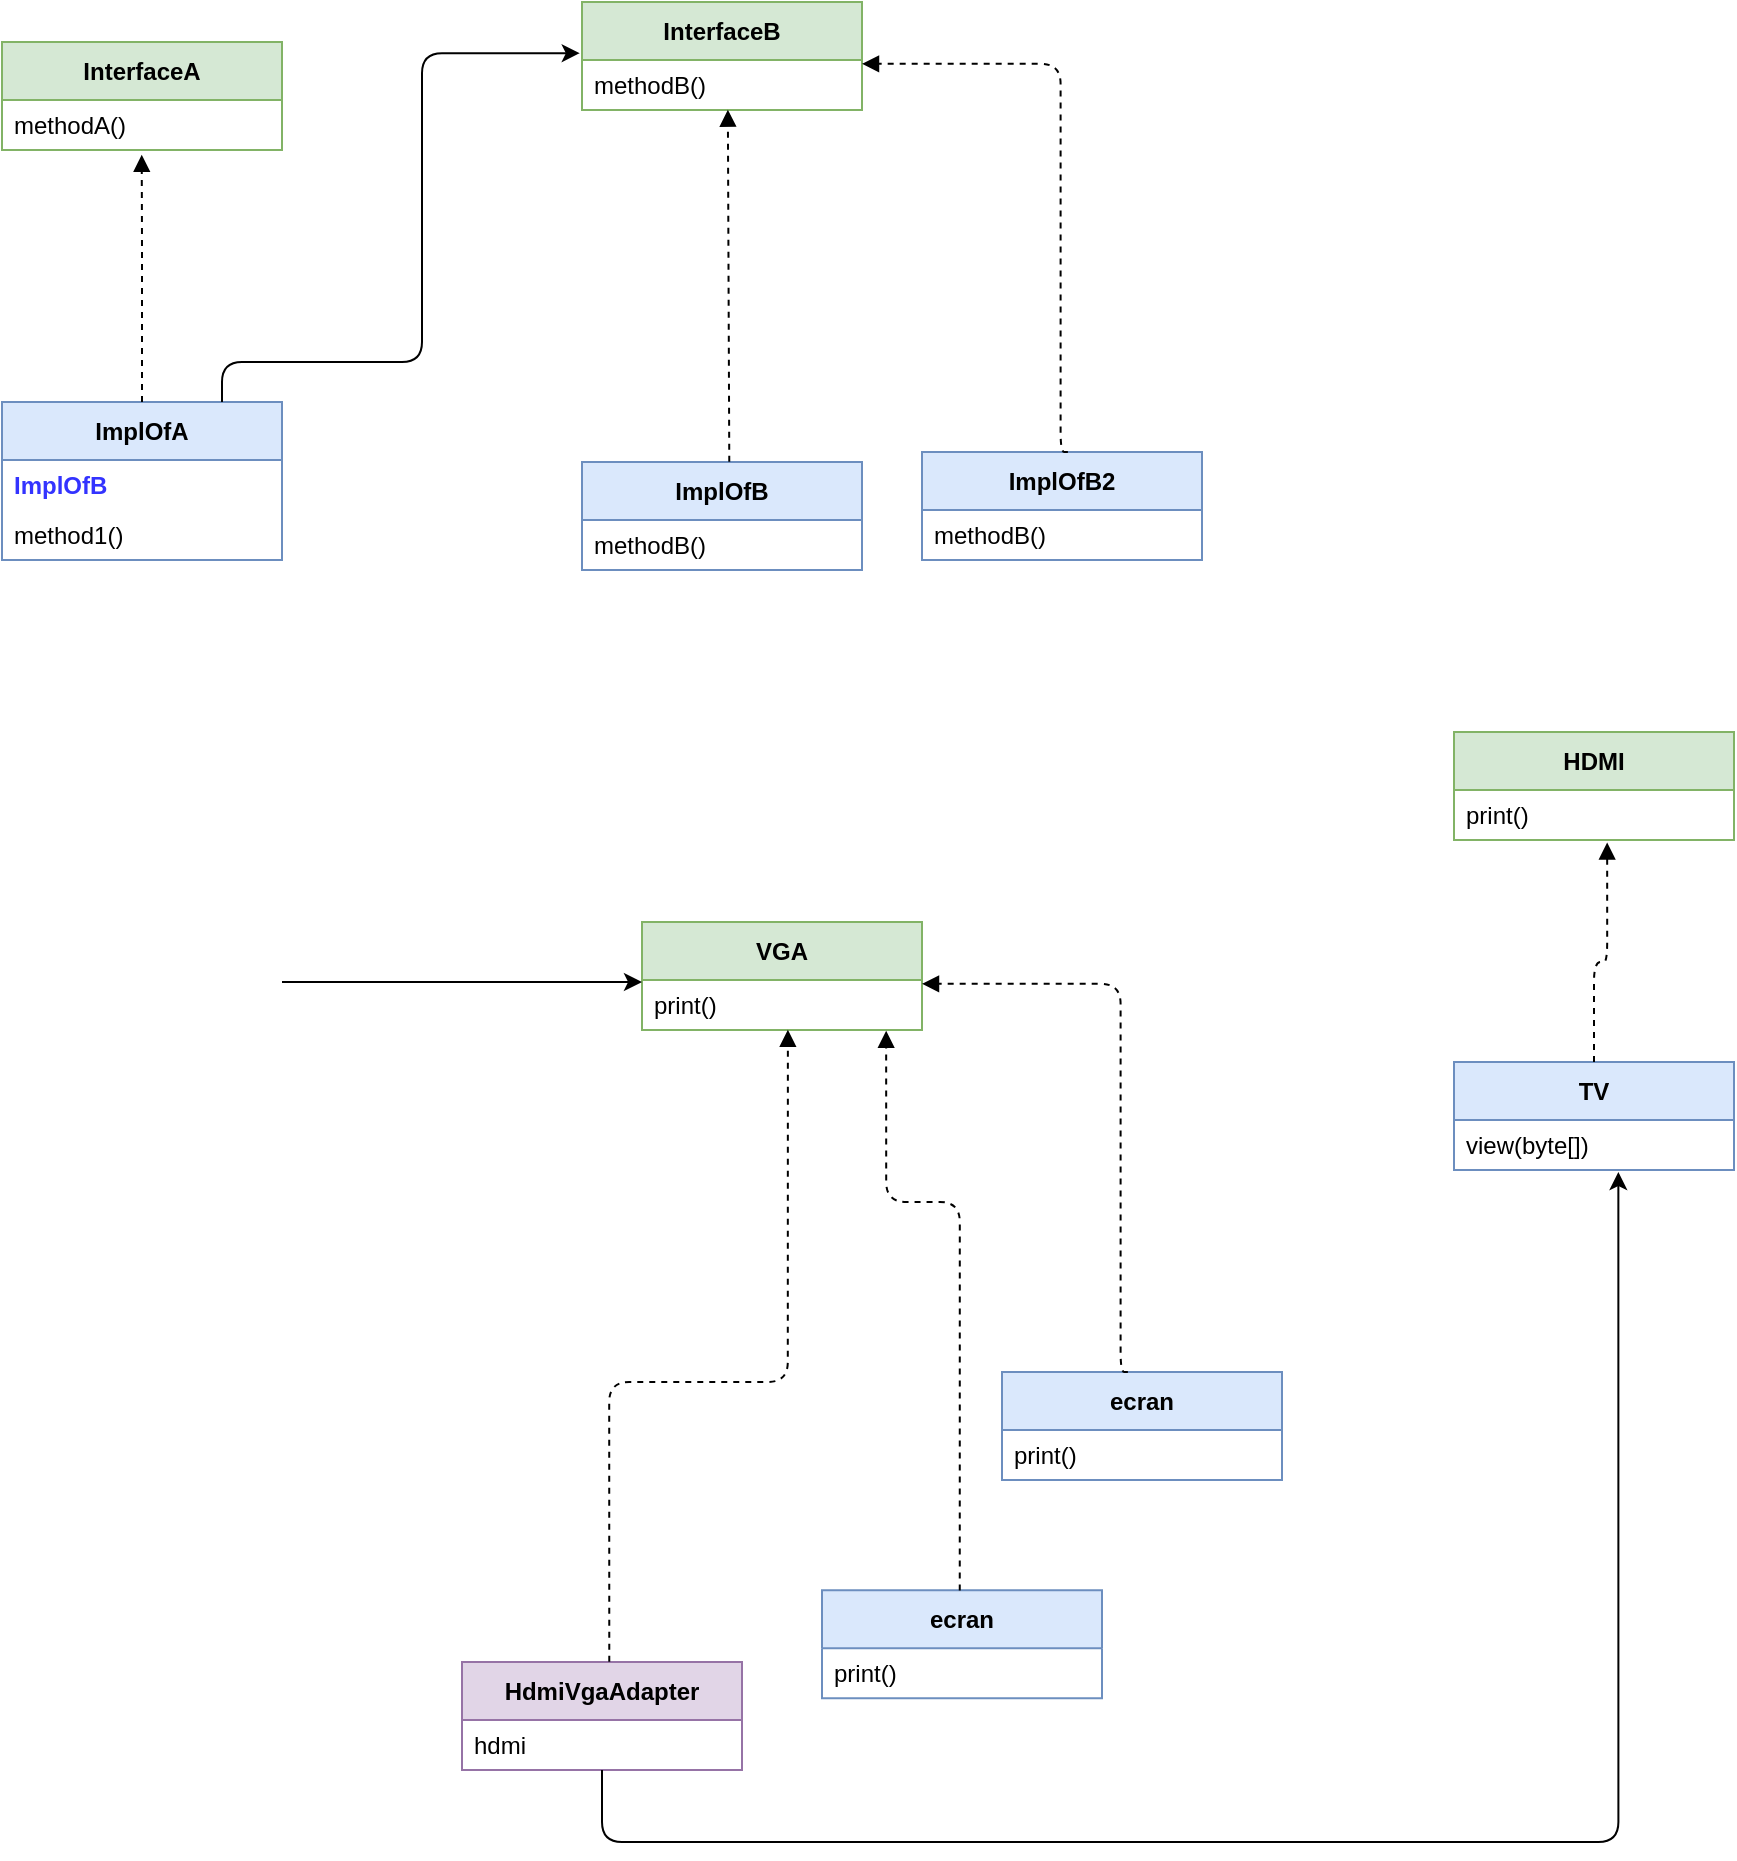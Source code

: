 <mxfile>
    <diagram id="0HWX5iXqImh3SFeTGTyk" name="Page-1">
        <mxGraphModel dx="581" dy="593" grid="1" gridSize="10" guides="1" tooltips="1" connect="1" arrows="1" fold="1" page="1" pageScale="1" pageWidth="850" pageHeight="1100" background="none" math="0" shadow="0">
            <root>
                <mxCell id="0"/>
                <mxCell id="1" parent="0"/>
                <mxCell id="2" value="InterfaceA" style="swimlane;fontStyle=1;align=center;verticalAlign=middle;childLayout=stackLayout;horizontal=1;startSize=29;horizontalStack=0;resizeParent=1;resizeParentMax=0;resizeLast=0;collapsible=0;marginBottom=0;html=1;whiteSpace=wrap;fillColor=#d5e8d4;strokeColor=#82b366;" parent="1" vertex="1">
                    <mxGeometry x="270" y="110" width="140" height="54" as="geometry"/>
                </mxCell>
                <mxCell id="4" value="methodA()" style="text;html=1;strokeColor=none;fillColor=none;align=left;verticalAlign=middle;spacingLeft=4;spacingRight=4;overflow=hidden;rotatable=0;points=[[0,0.5],[1,0.5]];portConstraint=eastwest;whiteSpace=wrap;" parent="2" vertex="1">
                    <mxGeometry y="29" width="140" height="25" as="geometry"/>
                </mxCell>
                <mxCell id="6" value="ImplOfA" style="swimlane;fontStyle=1;align=center;verticalAlign=middle;childLayout=stackLayout;horizontal=1;startSize=29;horizontalStack=0;resizeParent=1;resizeParentMax=0;resizeLast=0;collapsible=0;marginBottom=0;html=1;whiteSpace=wrap;fillColor=#dae8fc;strokeColor=#6c8ebf;" parent="1" vertex="1">
                    <mxGeometry x="270" y="290" width="140" height="79" as="geometry"/>
                </mxCell>
                <mxCell id="7" value="&lt;b&gt;&lt;font style=&quot;color: rgb(51, 51, 255);&quot;&gt;ImplOfB&lt;/font&gt;&lt;/b&gt;" style="text;html=1;strokeColor=none;fillColor=none;align=left;verticalAlign=middle;spacingLeft=4;spacingRight=4;overflow=hidden;rotatable=0;points=[[0,0.5],[1,0.5]];portConstraint=eastwest;whiteSpace=wrap;" parent="6" vertex="1">
                    <mxGeometry y="29" width="140" height="25" as="geometry"/>
                </mxCell>
                <mxCell id="15" value="method1()" style="text;html=1;strokeColor=none;fillColor=none;align=left;verticalAlign=middle;spacingLeft=4;spacingRight=4;overflow=hidden;rotatable=0;points=[[0,0.5],[1,0.5]];portConstraint=eastwest;whiteSpace=wrap;" parent="6" vertex="1">
                    <mxGeometry y="54" width="140" height="25" as="geometry"/>
                </mxCell>
                <mxCell id="8" value="&lt;span style=&quot;color: rgb(0, 0, 0);&quot;&gt;ImplOfB&lt;/span&gt;" style="swimlane;fontStyle=1;align=center;verticalAlign=middle;childLayout=stackLayout;horizontal=1;startSize=29;horizontalStack=0;resizeParent=1;resizeParentMax=0;resizeLast=0;collapsible=0;marginBottom=0;html=1;whiteSpace=wrap;fillColor=#dae8fc;strokeColor=#6c8ebf;" parent="1" vertex="1">
                    <mxGeometry x="560" y="320" width="140" height="54" as="geometry"/>
                </mxCell>
                <mxCell id="9" value="methodB()" style="text;html=1;strokeColor=none;fillColor=none;align=left;verticalAlign=middle;spacingLeft=4;spacingRight=4;overflow=hidden;rotatable=0;points=[[0,0.5],[1,0.5]];portConstraint=eastwest;whiteSpace=wrap;" parent="8" vertex="1">
                    <mxGeometry y="29" width="140" height="25" as="geometry"/>
                </mxCell>
                <mxCell id="10" value="InterfaceB" style="swimlane;fontStyle=1;align=center;verticalAlign=middle;childLayout=stackLayout;horizontal=1;startSize=29;horizontalStack=0;resizeParent=1;resizeParentMax=0;resizeLast=0;collapsible=0;marginBottom=0;html=1;whiteSpace=wrap;fillColor=#d5e8d4;strokeColor=#82b366;" parent="1" vertex="1">
                    <mxGeometry x="560" y="90" width="140" height="54" as="geometry"/>
                </mxCell>
                <mxCell id="11" value="methodB()" style="text;html=1;strokeColor=none;fillColor=none;align=left;verticalAlign=middle;spacingLeft=4;spacingRight=4;overflow=hidden;rotatable=0;points=[[0,0.5],[1,0.5]];portConstraint=eastwest;whiteSpace=wrap;" parent="10" vertex="1">
                    <mxGeometry y="29" width="140" height="25" as="geometry"/>
                </mxCell>
                <mxCell id="12" style="edgeStyle=orthogonalEdgeStyle;html=1;entryX=0.499;entryY=1.095;entryDx=0;entryDy=0;entryPerimeter=0;dashed=1;endArrow=block;endFill=1;" parent="1" source="6" target="4" edge="1">
                    <mxGeometry relative="1" as="geometry">
                        <Array as="points">
                            <mxPoint x="340" y="210"/>
                            <mxPoint x="340" y="210"/>
                        </Array>
                    </mxGeometry>
                </mxCell>
                <mxCell id="13" style="edgeStyle=orthogonalEdgeStyle;html=1;entryX=0.521;entryY=0.993;entryDx=0;entryDy=0;entryPerimeter=0;dashed=1;endArrow=block;endFill=1;exitX=0.526;exitY=-0.003;exitDx=0;exitDy=0;exitPerimeter=0;" parent="1" source="8" target="11" edge="1">
                    <mxGeometry relative="1" as="geometry">
                        <mxPoint x="390" y="300" as="sourcePoint"/>
                        <mxPoint x="390" y="176" as="targetPoint"/>
                        <Array as="points">
                            <mxPoint x="633" y="320"/>
                        </Array>
                    </mxGeometry>
                </mxCell>
                <mxCell id="14" style="edgeStyle=orthogonalEdgeStyle;html=1;entryX=-0.008;entryY=-0.136;entryDx=0;entryDy=0;entryPerimeter=0;" parent="1" source="6" target="11" edge="1">
                    <mxGeometry relative="1" as="geometry">
                        <Array as="points">
                            <mxPoint x="380" y="270"/>
                            <mxPoint x="480" y="270"/>
                            <mxPoint x="480" y="116"/>
                        </Array>
                    </mxGeometry>
                </mxCell>
                <mxCell id="16" value="&lt;span style=&quot;color: rgb(0, 0, 0);&quot;&gt;ImplOfB2&lt;/span&gt;" style="swimlane;fontStyle=1;align=center;verticalAlign=middle;childLayout=stackLayout;horizontal=1;startSize=29;horizontalStack=0;resizeParent=1;resizeParentMax=0;resizeLast=0;collapsible=0;marginBottom=0;html=1;whiteSpace=wrap;fillColor=#dae8fc;strokeColor=#6c8ebf;" parent="1" vertex="1">
                    <mxGeometry x="730" y="315" width="140" height="54" as="geometry"/>
                </mxCell>
                <mxCell id="17" value="methodB()" style="text;html=1;strokeColor=none;fillColor=none;align=left;verticalAlign=middle;spacingLeft=4;spacingRight=4;overflow=hidden;rotatable=0;points=[[0,0.5],[1,0.5]];portConstraint=eastwest;whiteSpace=wrap;" parent="16" vertex="1">
                    <mxGeometry y="29" width="140" height="25" as="geometry"/>
                </mxCell>
                <mxCell id="18" style="edgeStyle=orthogonalEdgeStyle;html=1;entryX=1.005;entryY=0.069;entryDx=0;entryDy=0;entryPerimeter=0;dashed=1;endArrow=block;endFill=1;exitX=0.526;exitY=-0.003;exitDx=0;exitDy=0;exitPerimeter=0;" parent="1" edge="1">
                    <mxGeometry relative="1" as="geometry">
                        <mxPoint x="802.94" y="314.998" as="sourcePoint"/>
                        <mxPoint x="700" y="120.885" as="targetPoint"/>
                        <Array as="points">
                            <mxPoint x="799.3" y="315.16"/>
                            <mxPoint x="799.3" y="121.16"/>
                        </Array>
                    </mxGeometry>
                </mxCell>
                <mxCell id="39" value="&lt;span style=&quot;color: rgb(0, 0, 0);&quot;&gt;HdmiVgaAdapter&lt;/span&gt;" style="swimlane;fontStyle=1;align=center;verticalAlign=middle;childLayout=stackLayout;horizontal=1;startSize=29;horizontalStack=0;resizeParent=1;resizeParentMax=0;resizeLast=0;collapsible=0;marginBottom=0;html=1;whiteSpace=wrap;fillColor=#e1d5e7;strokeColor=#9673a6;" vertex="1" parent="1">
                    <mxGeometry x="500" y="920" width="140" height="54" as="geometry"/>
                </mxCell>
                <mxCell id="40" value="hdmi" style="text;html=1;strokeColor=none;fillColor=none;align=left;verticalAlign=middle;spacingLeft=4;spacingRight=4;overflow=hidden;rotatable=0;points=[[0,0.5],[1,0.5]];portConstraint=eastwest;whiteSpace=wrap;" vertex="1" parent="39">
                    <mxGeometry y="29" width="140" height="25" as="geometry"/>
                </mxCell>
                <mxCell id="41" value="VGA" style="swimlane;fontStyle=1;align=center;verticalAlign=middle;childLayout=stackLayout;horizontal=1;startSize=29;horizontalStack=0;resizeParent=1;resizeParentMax=0;resizeLast=0;collapsible=0;marginBottom=0;html=1;whiteSpace=wrap;fillColor=#d5e8d4;strokeColor=#82b366;" vertex="1" parent="1">
                    <mxGeometry x="590" y="550" width="140" height="54" as="geometry"/>
                </mxCell>
                <mxCell id="42" value="print()" style="text;html=1;strokeColor=none;fillColor=none;align=left;verticalAlign=middle;spacingLeft=4;spacingRight=4;overflow=hidden;rotatable=0;points=[[0,0.5],[1,0.5]];portConstraint=eastwest;whiteSpace=wrap;" vertex="1" parent="41">
                    <mxGeometry y="29" width="140" height="25" as="geometry"/>
                </mxCell>
                <mxCell id="44" style="edgeStyle=orthogonalEdgeStyle;html=1;entryX=0.521;entryY=0.993;entryDx=0;entryDy=0;entryPerimeter=0;dashed=1;endArrow=block;endFill=1;exitX=0.526;exitY=-0.003;exitDx=0;exitDy=0;exitPerimeter=0;" edge="1" parent="1" source="39" target="42">
                    <mxGeometry relative="1" as="geometry">
                        <mxPoint x="420" y="760" as="sourcePoint"/>
                        <mxPoint x="420" y="636" as="targetPoint"/>
                        <Array as="points">
                            <mxPoint x="663" y="780"/>
                        </Array>
                    </mxGeometry>
                </mxCell>
                <mxCell id="45" style="edgeStyle=orthogonalEdgeStyle;html=1;entryX=-0.008;entryY=-0.136;entryDx=0;entryDy=0;entryPerimeter=0;" edge="1" parent="1">
                    <mxGeometry relative="1" as="geometry">
                        <Array as="points">
                            <mxPoint x="411" y="580"/>
                        </Array>
                        <mxPoint x="410" y="580" as="sourcePoint"/>
                        <mxPoint x="590.0" y="580.0" as="targetPoint"/>
                    </mxGeometry>
                </mxCell>
                <mxCell id="46" value="&lt;span style=&quot;color: rgb(0, 0, 0);&quot;&gt;ecran&lt;/span&gt;" style="swimlane;fontStyle=1;align=center;verticalAlign=middle;childLayout=stackLayout;horizontal=1;startSize=29;horizontalStack=0;resizeParent=1;resizeParentMax=0;resizeLast=0;collapsible=0;marginBottom=0;html=1;whiteSpace=wrap;fillColor=#dae8fc;strokeColor=#6c8ebf;" vertex="1" parent="1">
                    <mxGeometry x="770" y="775" width="140" height="54" as="geometry"/>
                </mxCell>
                <mxCell id="47" value="print()" style="text;html=1;strokeColor=none;fillColor=none;align=left;verticalAlign=middle;spacingLeft=4;spacingRight=4;overflow=hidden;rotatable=0;points=[[0,0.5],[1,0.5]];portConstraint=eastwest;whiteSpace=wrap;" vertex="1" parent="46">
                    <mxGeometry y="29" width="140" height="25" as="geometry"/>
                </mxCell>
                <mxCell id="48" style="edgeStyle=orthogonalEdgeStyle;html=1;entryX=1.005;entryY=0.069;entryDx=0;entryDy=0;entryPerimeter=0;dashed=1;endArrow=block;endFill=1;exitX=0.526;exitY=-0.003;exitDx=0;exitDy=0;exitPerimeter=0;" edge="1" parent="1">
                    <mxGeometry relative="1" as="geometry">
                        <mxPoint x="832.94" y="774.998" as="sourcePoint"/>
                        <mxPoint x="730" y="580.885" as="targetPoint"/>
                        <Array as="points">
                            <mxPoint x="829.3" y="775.16"/>
                            <mxPoint x="829.3" y="581.16"/>
                        </Array>
                    </mxGeometry>
                </mxCell>
                <mxCell id="49" value="&lt;span style=&quot;color: rgb(0, 0, 0);&quot;&gt;ecran&lt;/span&gt;" style="swimlane;fontStyle=1;align=center;verticalAlign=middle;childLayout=stackLayout;horizontal=1;startSize=29;horizontalStack=0;resizeParent=1;resizeParentMax=0;resizeLast=0;collapsible=0;marginBottom=0;html=1;whiteSpace=wrap;fillColor=#dae8fc;strokeColor=#6c8ebf;" vertex="1" parent="1">
                    <mxGeometry x="680" y="884.14" width="140" height="54" as="geometry"/>
                </mxCell>
                <mxCell id="50" value="print()" style="text;html=1;strokeColor=none;fillColor=none;align=left;verticalAlign=middle;spacingLeft=4;spacingRight=4;overflow=hidden;rotatable=0;points=[[0,0.5],[1,0.5]];portConstraint=eastwest;whiteSpace=wrap;" vertex="1" parent="49">
                    <mxGeometry y="29" width="140" height="25" as="geometry"/>
                </mxCell>
                <mxCell id="51" style="edgeStyle=orthogonalEdgeStyle;html=1;entryX=0.872;entryY=1.013;entryDx=0;entryDy=0;entryPerimeter=0;dashed=1;endArrow=block;endFill=1;exitX=0.492;exitY=0.002;exitDx=0;exitDy=0;exitPerimeter=0;" edge="1" parent="1" source="49" target="42">
                    <mxGeometry relative="1" as="geometry">
                        <mxPoint x="752.94" y="884.138" as="sourcePoint"/>
                        <mxPoint x="650" y="690.025" as="targetPoint"/>
                        <Array as="points">
                            <mxPoint x="749" y="690"/>
                            <mxPoint x="712" y="690"/>
                        </Array>
                    </mxGeometry>
                </mxCell>
                <mxCell id="55" value="HDMI" style="swimlane;fontStyle=1;align=center;verticalAlign=middle;childLayout=stackLayout;horizontal=1;startSize=29;horizontalStack=0;resizeParent=1;resizeParentMax=0;resizeLast=0;collapsible=0;marginBottom=0;html=1;whiteSpace=wrap;fillColor=#d5e8d4;strokeColor=#82b366;" vertex="1" parent="1">
                    <mxGeometry x="996" y="455" width="140" height="54" as="geometry"/>
                </mxCell>
                <mxCell id="56" value="print()" style="text;html=1;strokeColor=none;fillColor=none;align=left;verticalAlign=middle;spacingLeft=4;spacingRight=4;overflow=hidden;rotatable=0;points=[[0,0.5],[1,0.5]];portConstraint=eastwest;whiteSpace=wrap;" vertex="1" parent="55">
                    <mxGeometry y="29" width="140" height="25" as="geometry"/>
                </mxCell>
                <mxCell id="57" value="&lt;span style=&quot;color: rgb(0, 0, 0);&quot;&gt;TV&lt;/span&gt;" style="swimlane;fontStyle=1;align=center;verticalAlign=middle;childLayout=stackLayout;horizontal=1;startSize=29;horizontalStack=0;resizeParent=1;resizeParentMax=0;resizeLast=0;collapsible=0;marginBottom=0;html=1;whiteSpace=wrap;fillColor=#dae8fc;strokeColor=#6c8ebf;" vertex="1" parent="1">
                    <mxGeometry x="996" y="620" width="140" height="54" as="geometry"/>
                </mxCell>
                <mxCell id="58" value="view(byte[])" style="text;html=1;strokeColor=none;fillColor=none;align=left;verticalAlign=middle;spacingLeft=4;spacingRight=4;overflow=hidden;rotatable=0;points=[[0,0.5],[1,0.5]];portConstraint=eastwest;whiteSpace=wrap;" vertex="1" parent="57">
                    <mxGeometry y="29" width="140" height="25" as="geometry"/>
                </mxCell>
                <mxCell id="59" style="edgeStyle=orthogonalEdgeStyle;html=1;dashed=1;endArrow=block;endFill=1;entryX=0.547;entryY=1.051;entryDx=0;entryDy=0;entryPerimeter=0;exitX=0.5;exitY=0;exitDx=0;exitDy=0;" edge="1" parent="1" source="57" target="56">
                    <mxGeometry relative="1" as="geometry">
                        <mxPoint x="1050" y="570" as="sourcePoint"/>
                        <mxPoint x="1065.51" y="570" as="targetPoint"/>
                        <Array as="points">
                            <mxPoint x="1066" y="570"/>
                            <mxPoint x="1073" y="570"/>
                        </Array>
                    </mxGeometry>
                </mxCell>
                <mxCell id="60" style="edgeStyle=orthogonalEdgeStyle;html=1;entryX=0.587;entryY=1.04;entryDx=0;entryDy=0;entryPerimeter=0;" edge="1" parent="1" source="39" target="58">
                    <mxGeometry relative="1" as="geometry">
                        <Array as="points">
                            <mxPoint x="570" y="1010"/>
                            <mxPoint x="1078" y="1010"/>
                        </Array>
                    </mxGeometry>
                </mxCell>
            </root>
        </mxGraphModel>
    </diagram>
</mxfile>